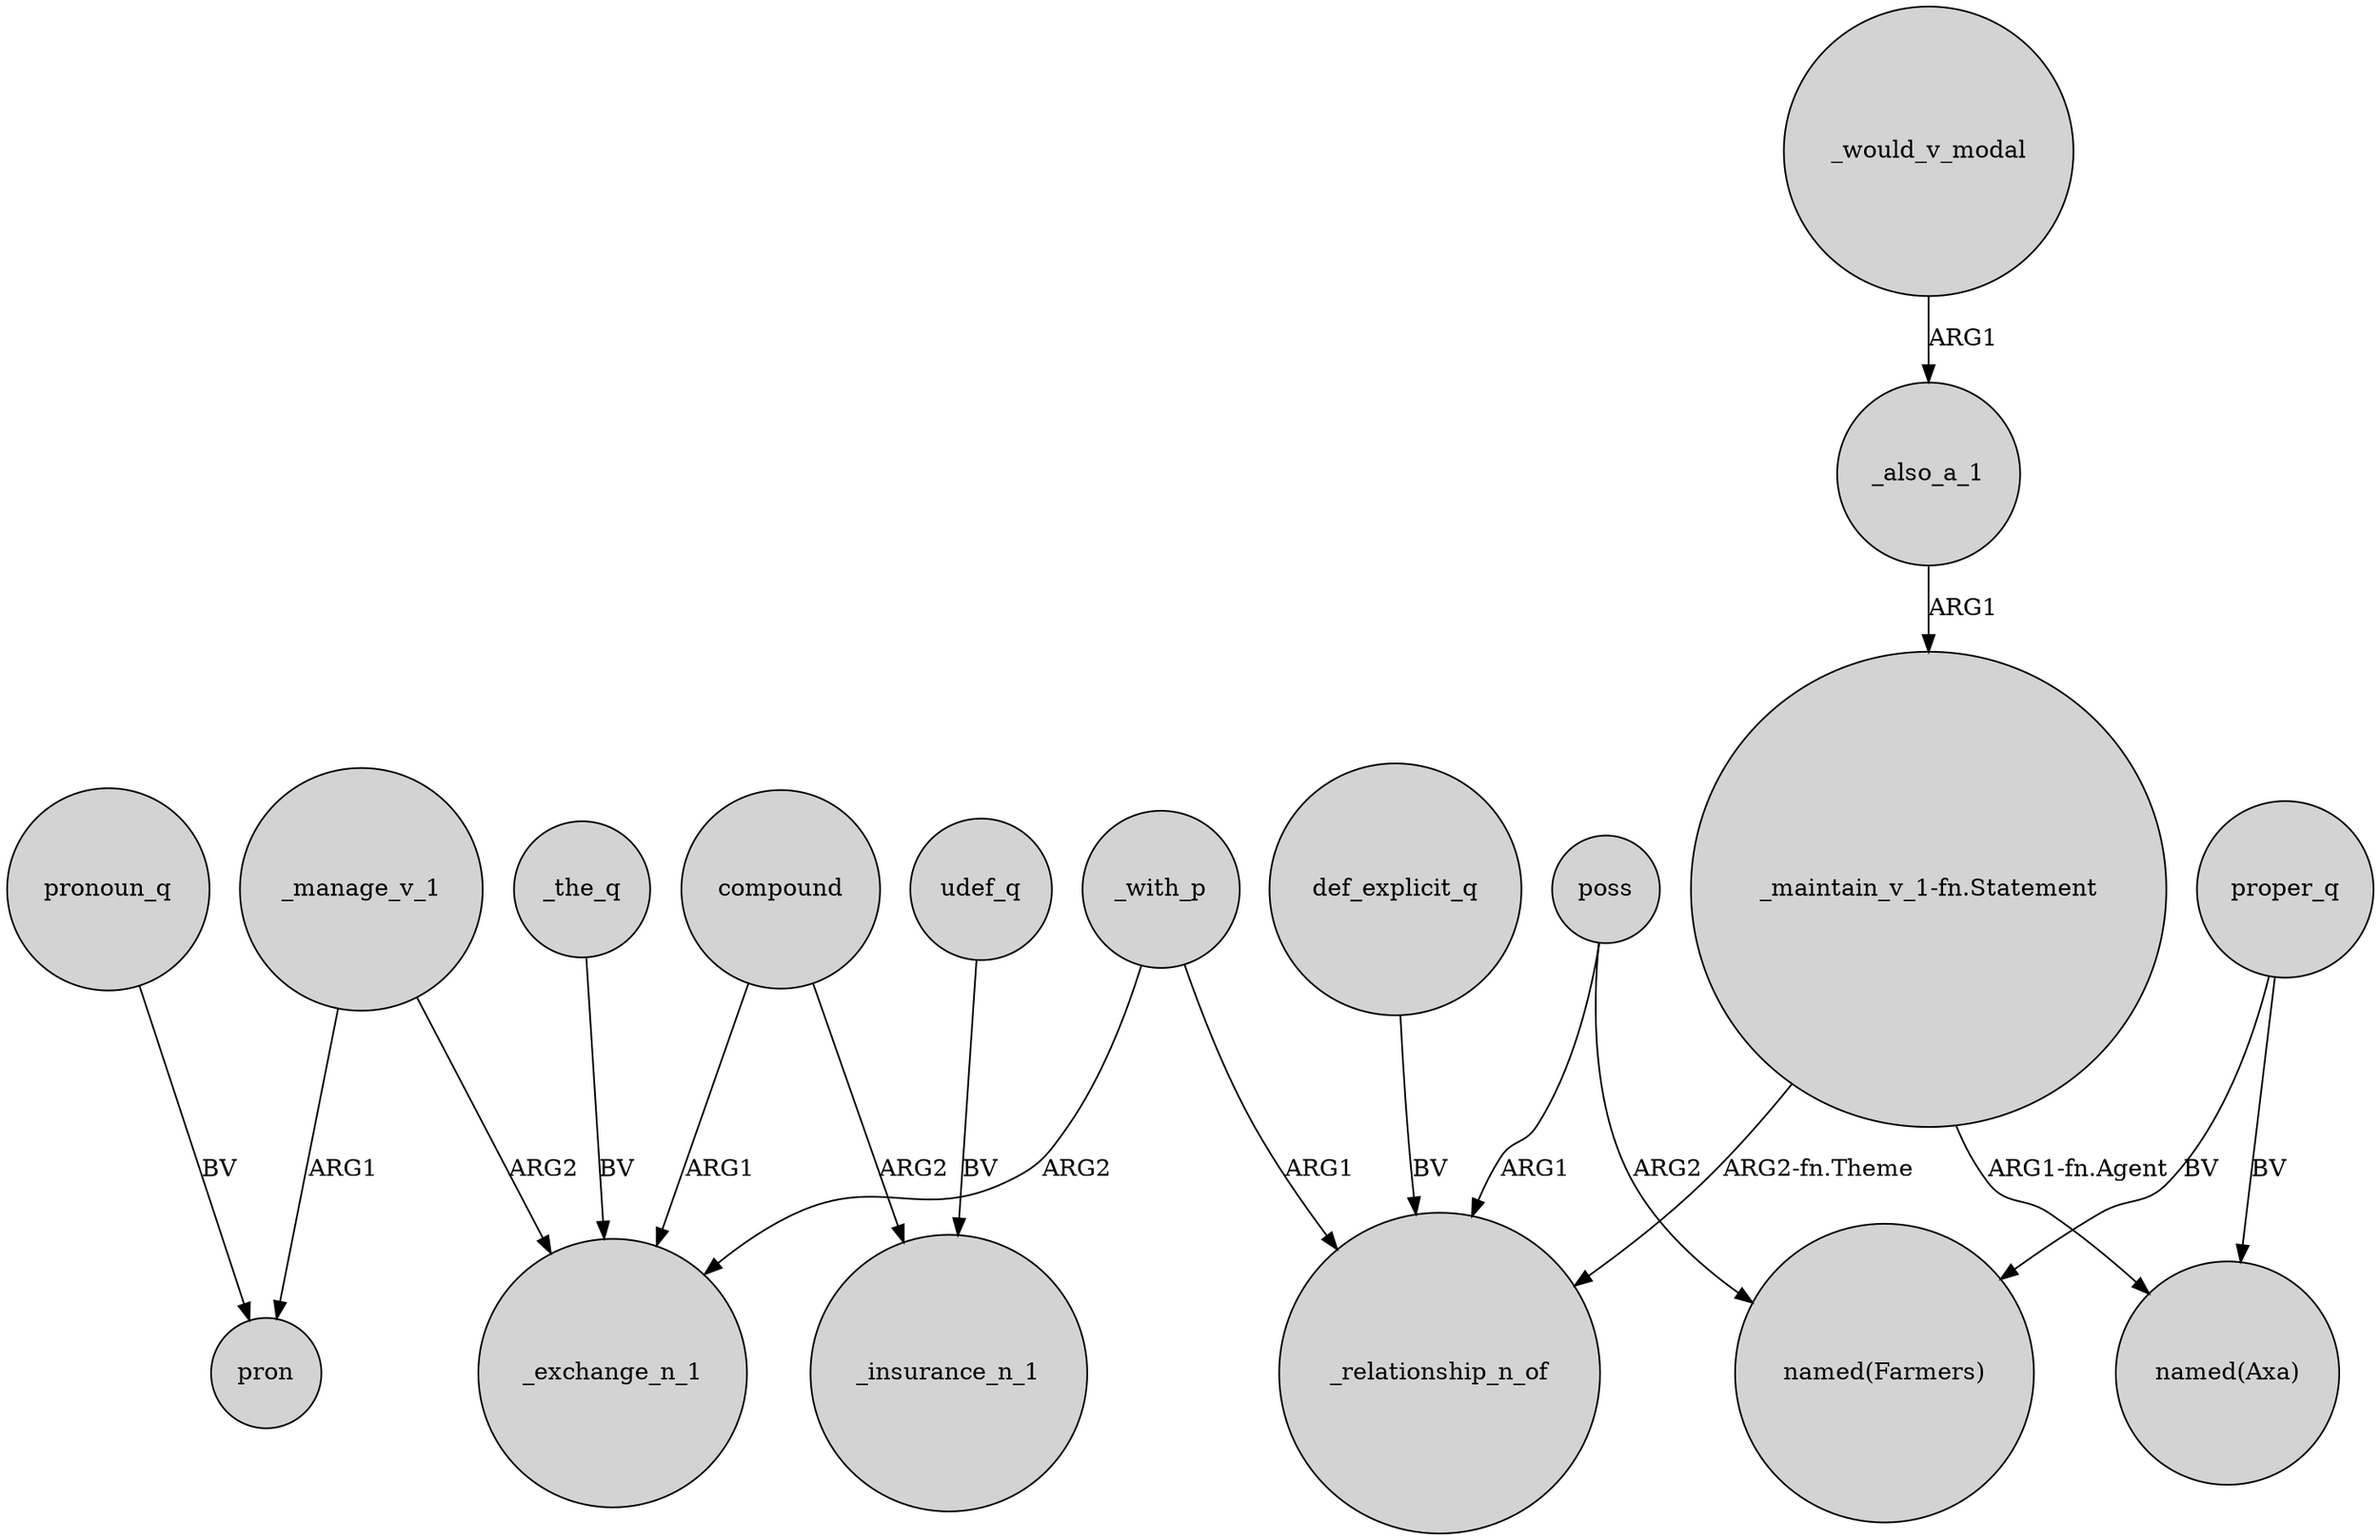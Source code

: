 digraph {
	node [shape=circle style=filled]
	_manage_v_1 -> pron [label=ARG1]
	proper_q -> "named(Axa)" [label=BV]
	_would_v_modal -> _also_a_1 [label=ARG1]
	proper_q -> "named(Farmers)" [label=BV]
	def_explicit_q -> _relationship_n_of [label=BV]
	compound -> _exchange_n_1 [label=ARG1]
	compound -> _insurance_n_1 [label=ARG2]
	_with_p -> _relationship_n_of [label=ARG1]
	pronoun_q -> pron [label=BV]
	_with_p -> _exchange_n_1 [label=ARG2]
	_manage_v_1 -> _exchange_n_1 [label=ARG2]
	"_maintain_v_1-fn.Statement" -> "named(Axa)" [label="ARG1-fn.Agent"]
	udef_q -> _insurance_n_1 [label=BV]
	poss -> "named(Farmers)" [label=ARG2]
	_also_a_1 -> "_maintain_v_1-fn.Statement" [label=ARG1]
	"_maintain_v_1-fn.Statement" -> _relationship_n_of [label="ARG2-fn.Theme"]
	_the_q -> _exchange_n_1 [label=BV]
	poss -> _relationship_n_of [label=ARG1]
}
